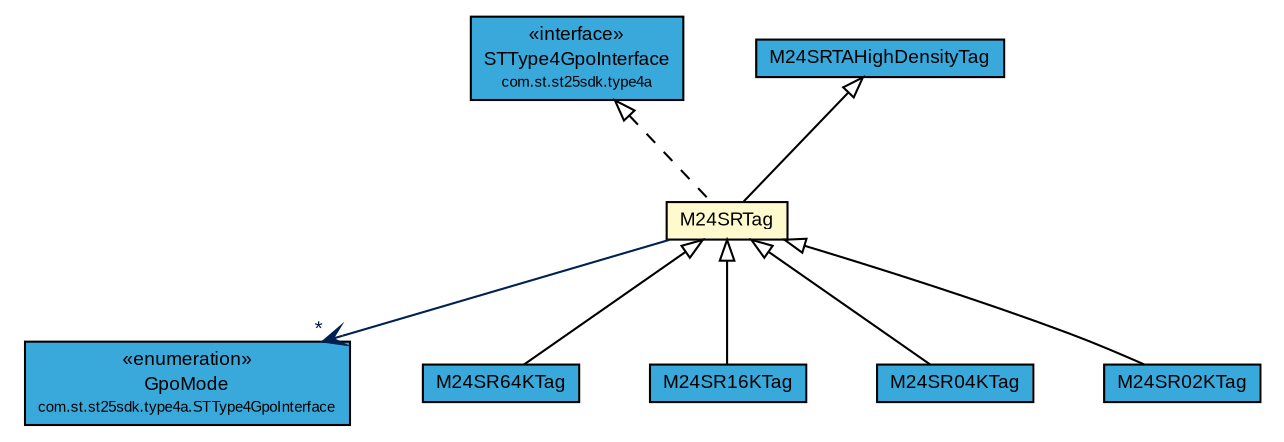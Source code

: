 #!/usr/local/bin/dot
#
# Class diagram 
# Generated by UMLGraph version R5_7_2-3-gee82a7 (http://www.umlgraph.org/)
#

digraph G {
	edge [fontname="arial",fontsize=10,labelfontname="arial",labelfontsize=10];
	node [fontname="arial",fontsize=10,shape=plaintext];
	nodesep=0.25;
	ranksep=0.5;
	// com.st.st25sdk.type4a.STType4GpoInterface
	c18786 [label=<<table title="com.st.st25sdk.type4a.STType4GpoInterface" border="0" cellborder="1" cellspacing="0" cellpadding="2" port="p" bgcolor="#39a9dc" href="../STType4GpoInterface.html">
		<tr><td><table border="0" cellspacing="0" cellpadding="1">
<tr><td align="center" balign="center"> &#171;interface&#187; </td></tr>
<tr><td align="center" balign="center"> STType4GpoInterface </td></tr>
<tr><td align="center" balign="center"><font point-size="7.0"> com.st.st25sdk.type4a </font></td></tr>
		</table></td></tr>
		</table>>, URL="../STType4GpoInterface.html", fontname="arial", fontcolor="black", fontsize=9.0];
	// com.st.st25sdk.type4a.STType4GpoInterface.GpoMode
	c18787 [label=<<table title="com.st.st25sdk.type4a.STType4GpoInterface.GpoMode" border="0" cellborder="1" cellspacing="0" cellpadding="2" port="p" bgcolor="#39a9dc" href="../STType4GpoInterface.GpoMode.html">
		<tr><td><table border="0" cellspacing="0" cellpadding="1">
<tr><td align="center" balign="center"> &#171;enumeration&#187; </td></tr>
<tr><td align="center" balign="center"> GpoMode </td></tr>
<tr><td align="center" balign="center"><font point-size="7.0"> com.st.st25sdk.type4a.STType4GpoInterface </font></td></tr>
		</table></td></tr>
		</table>>, URL="../STType4GpoInterface.GpoMode.html", fontname="arial", fontcolor="black", fontsize=9.0];
	// com.st.st25sdk.type4a.m24srtahighdensity.M24SRTAHighDensityTag
	c18798 [label=<<table title="com.st.st25sdk.type4a.m24srtahighdensity.M24SRTAHighDensityTag" border="0" cellborder="1" cellspacing="0" cellpadding="2" port="p" bgcolor="#39a9dc" href="./M24SRTAHighDensityTag.html">
		<tr><td><table border="0" cellspacing="0" cellpadding="1">
<tr><td align="center" balign="center"> M24SRTAHighDensityTag </td></tr>
		</table></td></tr>
		</table>>, URL="./M24SRTAHighDensityTag.html", fontname="arial", fontcolor="black", fontsize=9.0];
	// com.st.st25sdk.type4a.m24srtahighdensity.M24SRTag
	c18799 [label=<<table title="com.st.st25sdk.type4a.m24srtahighdensity.M24SRTag" border="0" cellborder="1" cellspacing="0" cellpadding="2" port="p" bgcolor="lemonChiffon" href="./M24SRTag.html">
		<tr><td><table border="0" cellspacing="0" cellpadding="1">
<tr><td align="center" balign="center"> M24SRTag </td></tr>
		</table></td></tr>
		</table>>, URL="./M24SRTag.html", fontname="arial", fontcolor="black", fontsize=9.0];
	// com.st.st25sdk.type4a.m24srtahighdensity.M24SR64KTag
	c18800 [label=<<table title="com.st.st25sdk.type4a.m24srtahighdensity.M24SR64KTag" border="0" cellborder="1" cellspacing="0" cellpadding="2" port="p" bgcolor="#39a9dc" href="./M24SR64KTag.html">
		<tr><td><table border="0" cellspacing="0" cellpadding="1">
<tr><td align="center" balign="center"> M24SR64KTag </td></tr>
		</table></td></tr>
		</table>>, URL="./M24SR64KTag.html", fontname="arial", fontcolor="black", fontsize=9.0];
	// com.st.st25sdk.type4a.m24srtahighdensity.M24SR16KTag
	c18801 [label=<<table title="com.st.st25sdk.type4a.m24srtahighdensity.M24SR16KTag" border="0" cellborder="1" cellspacing="0" cellpadding="2" port="p" bgcolor="#39a9dc" href="./M24SR16KTag.html">
		<tr><td><table border="0" cellspacing="0" cellpadding="1">
<tr><td align="center" balign="center"> M24SR16KTag </td></tr>
		</table></td></tr>
		</table>>, URL="./M24SR16KTag.html", fontname="arial", fontcolor="black", fontsize=9.0];
	// com.st.st25sdk.type4a.m24srtahighdensity.M24SR04KTag
	c18802 [label=<<table title="com.st.st25sdk.type4a.m24srtahighdensity.M24SR04KTag" border="0" cellborder="1" cellspacing="0" cellpadding="2" port="p" bgcolor="#39a9dc" href="./M24SR04KTag.html">
		<tr><td><table border="0" cellspacing="0" cellpadding="1">
<tr><td align="center" balign="center"> M24SR04KTag </td></tr>
		</table></td></tr>
		</table>>, URL="./M24SR04KTag.html", fontname="arial", fontcolor="black", fontsize=9.0];
	// com.st.st25sdk.type4a.m24srtahighdensity.M24SR02KTag
	c18803 [label=<<table title="com.st.st25sdk.type4a.m24srtahighdensity.M24SR02KTag" border="0" cellborder="1" cellspacing="0" cellpadding="2" port="p" bgcolor="#39a9dc" href="./M24SR02KTag.html">
		<tr><td><table border="0" cellspacing="0" cellpadding="1">
<tr><td align="center" balign="center"> M24SR02KTag </td></tr>
		</table></td></tr>
		</table>>, URL="./M24SR02KTag.html", fontname="arial", fontcolor="black", fontsize=9.0];
	//com.st.st25sdk.type4a.m24srtahighdensity.M24SRTag extends com.st.st25sdk.type4a.m24srtahighdensity.M24SRTAHighDensityTag
	c18798:p -> c18799:p [dir=back,arrowtail=empty];
	//com.st.st25sdk.type4a.m24srtahighdensity.M24SRTag implements com.st.st25sdk.type4a.STType4GpoInterface
	c18786:p -> c18799:p [dir=back,arrowtail=empty,style=dashed];
	//com.st.st25sdk.type4a.m24srtahighdensity.M24SR64KTag extends com.st.st25sdk.type4a.m24srtahighdensity.M24SRTag
	c18799:p -> c18800:p [dir=back,arrowtail=empty];
	//com.st.st25sdk.type4a.m24srtahighdensity.M24SR16KTag extends com.st.st25sdk.type4a.m24srtahighdensity.M24SRTag
	c18799:p -> c18801:p [dir=back,arrowtail=empty];
	//com.st.st25sdk.type4a.m24srtahighdensity.M24SR04KTag extends com.st.st25sdk.type4a.m24srtahighdensity.M24SRTag
	c18799:p -> c18802:p [dir=back,arrowtail=empty];
	//com.st.st25sdk.type4a.m24srtahighdensity.M24SR02KTag extends com.st.st25sdk.type4a.m24srtahighdensity.M24SRTag
	c18799:p -> c18803:p [dir=back,arrowtail=empty];
	// com.st.st25sdk.type4a.m24srtahighdensity.M24SRTag NAVASSOC com.st.st25sdk.type4a.STType4GpoInterface.GpoMode
	c18799:p -> c18787:p [taillabel="", label="", headlabel="*", fontname="arial", fontcolor="#002052", fontsize=10.0, color="#002052", arrowhead=open];
}

